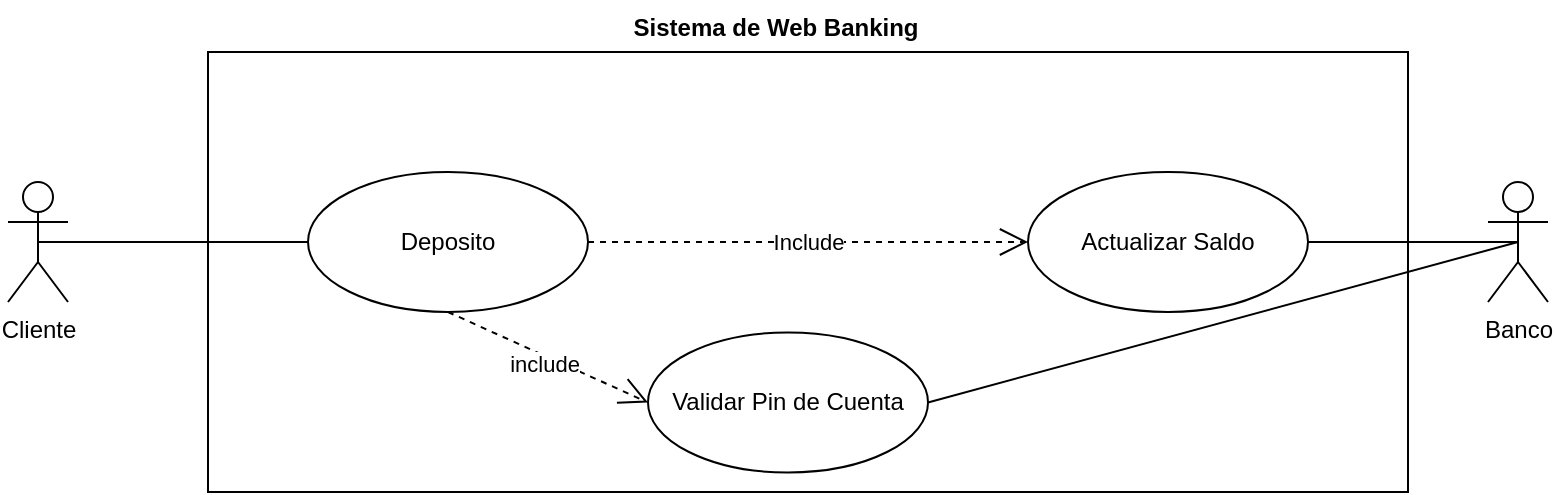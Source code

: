 <mxfile version="20.3.0" type="device"><diagram id="UQ572Q8I6iq-TOw_8rdD" name="Página-1"><mxGraphModel dx="1278" dy="588" grid="1" gridSize="10" guides="1" tooltips="1" connect="1" arrows="1" fold="1" page="1" pageScale="1" pageWidth="827" pageHeight="1169" math="0" shadow="0"><root><mxCell id="0"/><mxCell id="1" parent="0"/><mxCell id="dB0n7wX-cqpHPcAqDt90-36" value="" style="html=1;" parent="1" vertex="1"><mxGeometry x="130" y="100" width="600" height="220" as="geometry"/></mxCell><mxCell id="dB0n7wX-cqpHPcAqDt90-37" value="Cliente" style="shape=umlActor;verticalLabelPosition=bottom;verticalAlign=top;html=1;" parent="1" vertex="1"><mxGeometry x="30" y="165" width="30" height="60" as="geometry"/></mxCell><mxCell id="dB0n7wX-cqpHPcAqDt90-38" value="Sistema de Web Banking" style="text;align=center;fontStyle=1;verticalAlign=middle;spacingLeft=3;spacingRight=3;strokeColor=none;rotatable=0;points=[[0,0.5],[1,0.5]];portConstraint=eastwest;" parent="1" vertex="1"><mxGeometry x="374" y="74" width="80" height="26" as="geometry"/></mxCell><mxCell id="dB0n7wX-cqpHPcAqDt90-39" value="Banco" style="shape=umlActor;verticalLabelPosition=bottom;verticalAlign=top;html=1;" parent="1" vertex="1"><mxGeometry x="770" y="165" width="30" height="60" as="geometry"/></mxCell><mxCell id="dB0n7wX-cqpHPcAqDt90-41" value="" style="endArrow=none;html=1;rounded=0;exitX=0;exitY=0.5;exitDx=0;exitDy=0;entryX=0.5;entryY=0.5;entryDx=0;entryDy=0;entryPerimeter=0;" parent="1" source="dB0n7wX-cqpHPcAqDt90-47" target="dB0n7wX-cqpHPcAqDt90-37" edge="1"><mxGeometry width="50" height="50" relative="1" as="geometry"><mxPoint x="90" y="105" as="sourcePoint"/><mxPoint x="430" y="280" as="targetPoint"/></mxGeometry></mxCell><mxCell id="dB0n7wX-cqpHPcAqDt90-47" value="Deposito" style="ellipse;whiteSpace=wrap;html=1;" parent="1" vertex="1"><mxGeometry x="180" y="160" width="140" height="70" as="geometry"/></mxCell><mxCell id="dB0n7wX-cqpHPcAqDt90-57" value="Actualizar Saldo" style="ellipse;whiteSpace=wrap;html=1;" parent="1" vertex="1"><mxGeometry x="540" y="160" width="140" height="70" as="geometry"/></mxCell><mxCell id="dB0n7wX-cqpHPcAqDt90-58" value="" style="endArrow=none;html=1;rounded=0;entryX=0.5;entryY=0.5;entryDx=0;entryDy=0;entryPerimeter=0;exitX=1;exitY=0.5;exitDx=0;exitDy=0;" parent="1" source="dB0n7wX-cqpHPcAqDt90-57" target="dB0n7wX-cqpHPcAqDt90-39" edge="1"><mxGeometry width="50" height="50" relative="1" as="geometry"><mxPoint x="320" y="480" as="sourcePoint"/><mxPoint x="370" y="430" as="targetPoint"/></mxGeometry></mxCell><mxCell id="dB0n7wX-cqpHPcAqDt90-59" value="Include" style="endArrow=open;endSize=12;dashed=1;html=1;rounded=0;exitX=1;exitY=0.5;exitDx=0;exitDy=0;entryX=0;entryY=0.5;entryDx=0;entryDy=0;" parent="1" source="dB0n7wX-cqpHPcAqDt90-47" target="dB0n7wX-cqpHPcAqDt90-57" edge="1"><mxGeometry width="160" relative="1" as="geometry"><mxPoint x="270" y="450" as="sourcePoint"/><mxPoint x="430" y="450" as="targetPoint"/></mxGeometry></mxCell><mxCell id="dB0n7wX-cqpHPcAqDt90-69" value="" style="endArrow=none;html=1;rounded=0;entryX=0.5;entryY=0.5;entryDx=0;entryDy=0;entryPerimeter=0;exitX=1;exitY=0.5;exitDx=0;exitDy=0;" parent="1" source="dB0n7wX-cqpHPcAqDt90-70" target="dB0n7wX-cqpHPcAqDt90-39" edge="1"><mxGeometry width="50" height="50" relative="1" as="geometry"><mxPoint x="275" y="360.25" as="sourcePoint"/><mxPoint x="775" y="170" as="targetPoint"/></mxGeometry></mxCell><mxCell id="dB0n7wX-cqpHPcAqDt90-70" value="Validar Pin de Cuenta" style="ellipse;whiteSpace=wrap;html=1;" parent="1" vertex="1"><mxGeometry x="350" y="240.25" width="140" height="70" as="geometry"/></mxCell><mxCell id="dB0n7wX-cqpHPcAqDt90-71" value="include" style="endArrow=open;endSize=12;dashed=1;html=1;rounded=0;exitX=0.5;exitY=1;exitDx=0;exitDy=0;entryX=0;entryY=0.5;entryDx=0;entryDy=0;" parent="1" source="dB0n7wX-cqpHPcAqDt90-47" target="dB0n7wX-cqpHPcAqDt90-70" edge="1"><mxGeometry y="-4" width="160" relative="1" as="geometry"><mxPoint x="260.503" y="129.749" as="sourcePoint"/><mxPoint x="525" y="110.25" as="targetPoint"/><mxPoint as="offset"/></mxGeometry></mxCell></root></mxGraphModel></diagram></mxfile>